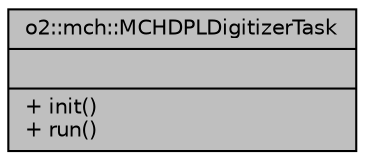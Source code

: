 digraph "o2::mch::MCHDPLDigitizerTask"
{
 // INTERACTIVE_SVG=YES
  bgcolor="transparent";
  edge [fontname="Helvetica",fontsize="10",labelfontname="Helvetica",labelfontsize="10"];
  node [fontname="Helvetica",fontsize="10",shape=record];
  Node1 [label="{o2::mch::MCHDPLDigitizerTask\n||+ init()\l+ run()\l}",height=0.2,width=0.4,color="black", fillcolor="grey75", style="filled" fontcolor="black"];
}
